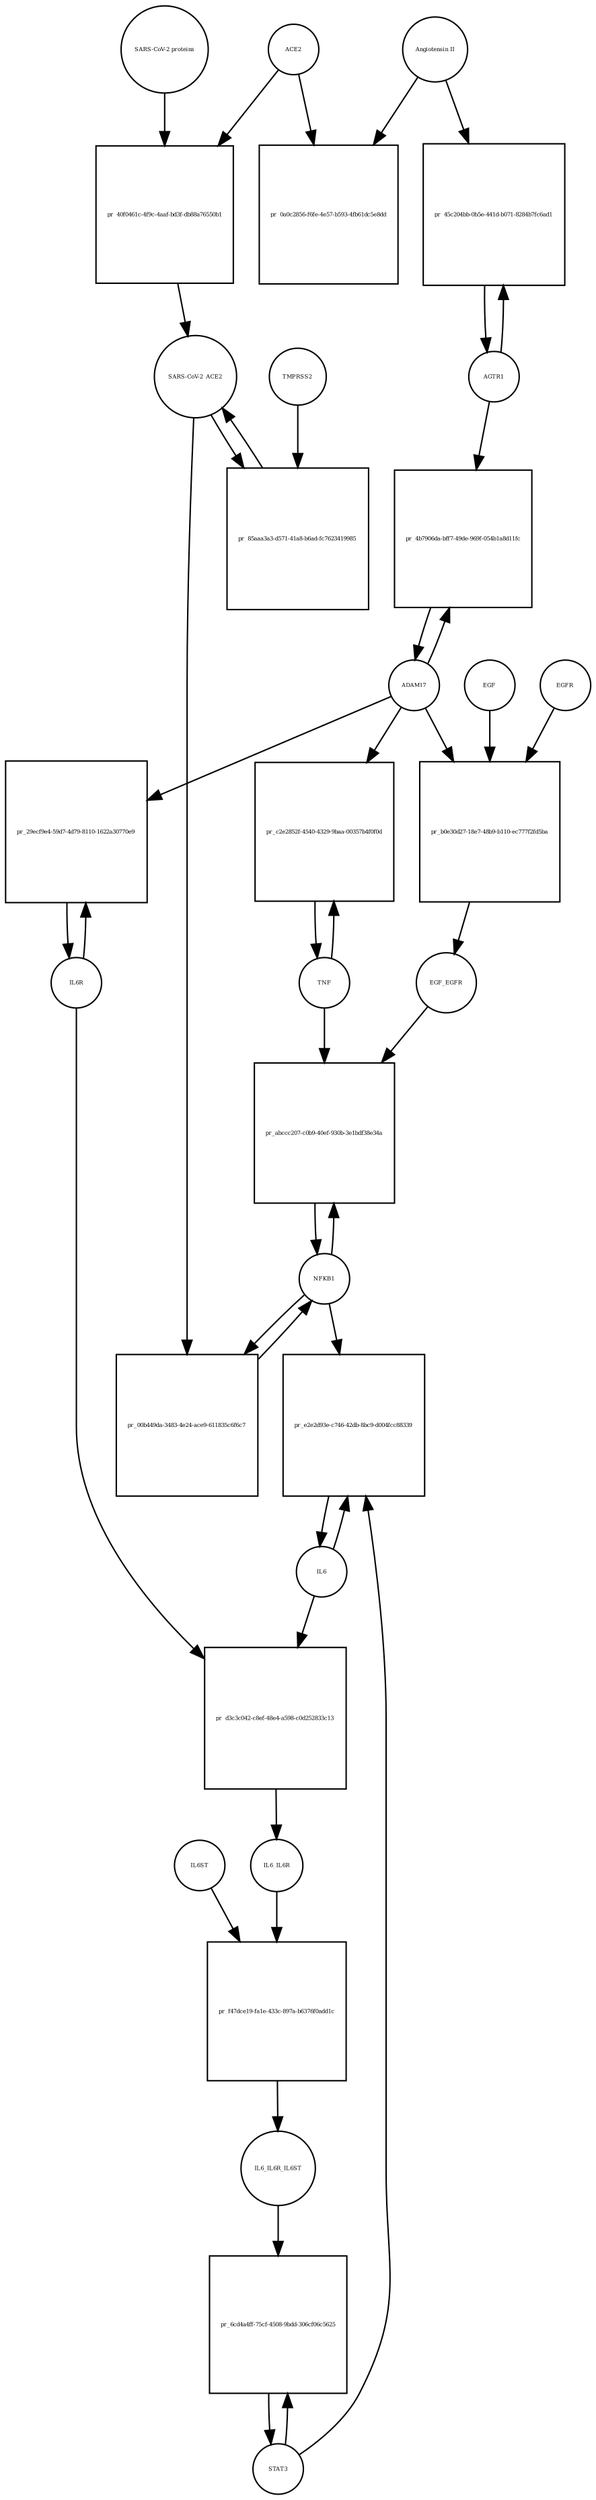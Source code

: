 strict digraph  {
"Angiotensin II" [annotation="", bipartite=0, cls="simple chemical", fontsize=4, label="Angiotensin II", shape=circle];
"pr_0a0c2856-f6fe-4e57-b593-4fb61dc5e8dd" [annotation="", bipartite=1, cls=process, fontsize=4, label="pr_0a0c2856-f6fe-4e57-b593-4fb61dc5e8dd", shape=square];
ACE2 [annotation="", bipartite=0, cls=macromolecule, fontsize=4, label=ACE2, shape=circle];
"pr_40f0461c-4f9c-4aaf-bd3f-db88a76550b1" [annotation="", bipartite=1, cls=process, fontsize=4, label="pr_40f0461c-4f9c-4aaf-bd3f-db88a76550b1", shape=square];
"SARS-CoV-2_ACE2" [annotation="", bipartite=0, cls=complex, fontsize=4, label="SARS-CoV-2_ACE2", shape=circle];
"SARS-CoV-2 proteins" [annotation="", bipartite=0, cls=macromolecule, fontsize=4, label="SARS-CoV-2 proteins", shape=circle];
"pr_85aaa3a3-d571-41a8-b6ad-fc7623419985" [annotation="", bipartite=1, cls=process, fontsize=4, label="pr_85aaa3a3-d571-41a8-b6ad-fc7623419985", shape=square];
TMPRSS2 [annotation="", bipartite=0, cls=macromolecule, fontsize=4, label=TMPRSS2, shape=circle];
NFKB1 [annotation="", bipartite=0, cls=macromolecule, fontsize=4, label=NFKB1, shape=circle];
"pr_00b449da-3483-4e24-ace9-611835c6f6c7" [annotation="", bipartite=1, cls=process, fontsize=4, label="pr_00b449da-3483-4e24-ace9-611835c6f6c7", shape=square];
"pr_abccc207-c0b9-40ef-930b-3e1bdf38e34a" [annotation="", bipartite=1, cls=process, fontsize=4, label="pr_abccc207-c0b9-40ef-930b-3e1bdf38e34a", shape=square];
EGF_EGFR [annotation="", bipartite=0, cls=complex, fontsize=4, label=EGF_EGFR, shape=circle];
TNF [annotation="", bipartite=0, cls=macromolecule, fontsize=4, label=TNF, shape=circle];
AGTR1 [annotation="", bipartite=0, cls=macromolecule, fontsize=4, label=AGTR1, shape=circle];
"pr_45c204bb-0b5e-441d-b071-8284b7fc6ad1" [annotation="", bipartite=1, cls=process, fontsize=4, label="pr_45c204bb-0b5e-441d-b071-8284b7fc6ad1", shape=square];
ADAM17 [annotation="", bipartite=0, cls=macromolecule, fontsize=4, label=ADAM17, shape=circle];
"pr_4b7906da-bff7-49de-969f-054b1a8d11fc" [annotation="", bipartite=1, cls=process, fontsize=4, label="pr_4b7906da-bff7-49de-969f-054b1a8d11fc", shape=square];
IL6R [annotation="", bipartite=0, cls=macromolecule, fontsize=4, label=IL6R, shape=circle];
"pr_29ecf9e4-59d7-4d79-8110-1622a30770e9" [annotation="", bipartite=1, cls=process, fontsize=4, label="pr_29ecf9e4-59d7-4d79-8110-1622a30770e9", shape=square];
EGFR [annotation="", bipartite=0, cls=macromolecule, fontsize=4, label=EGFR, shape=circle];
"pr_b0e30d27-18e7-48b9-b110-ec777f2fd5ba" [annotation="", bipartite=1, cls=process, fontsize=4, label="pr_b0e30d27-18e7-48b9-b110-ec777f2fd5ba", shape=square];
EGF [annotation="", bipartite=0, cls=macromolecule, fontsize=4, label=EGF, shape=circle];
"pr_c2e2852f-4540-4329-9baa-00357b4f0f0d" [annotation="", bipartite=1, cls=process, fontsize=4, label="pr_c2e2852f-4540-4329-9baa-00357b4f0f0d", shape=square];
"pr_d3c3c042-c8ef-48e4-a598-c0d252833c13" [annotation="", bipartite=1, cls=process, fontsize=4, label="pr_d3c3c042-c8ef-48e4-a598-c0d252833c13", shape=square];
IL6_IL6R [annotation="", bipartite=0, cls=complex, fontsize=4, label=IL6_IL6R, shape=circle];
IL6 [annotation="", bipartite=0, cls=macromolecule, fontsize=4, label=IL6, shape=circle];
"pr_f47dce19-fa1e-433c-897a-b6376f0add1c" [annotation="", bipartite=1, cls=process, fontsize=4, label="pr_f47dce19-fa1e-433c-897a-b6376f0add1c", shape=square];
IL6_IL6R_IL6ST [annotation="", bipartite=0, cls=complex, fontsize=4, label=IL6_IL6R_IL6ST, shape=circle];
IL6ST [annotation="", bipartite=0, cls=macromolecule, fontsize=4, label=IL6ST, shape=circle];
STAT3 [annotation="", bipartite=0, cls=macromolecule, fontsize=4, label=STAT3, shape=circle];
"pr_6cd4a4ff-75cf-4508-9bdd-306cf06c5625" [annotation="", bipartite=1, cls=process, fontsize=4, label="pr_6cd4a4ff-75cf-4508-9bdd-306cf06c5625", shape=square];
"pr_e2e2d93e-c746-42db-8bc9-d004fcc88339" [annotation="", bipartite=1, cls=process, fontsize=4, label="pr_e2e2d93e-c746-42db-8bc9-d004fcc88339", shape=square];
"Angiotensin II" -> "pr_0a0c2856-f6fe-4e57-b593-4fb61dc5e8dd"  [annotation="", interaction_type=consumption];
"Angiotensin II" -> "pr_45c204bb-0b5e-441d-b071-8284b7fc6ad1"  [annotation="", interaction_type=catalysis];
ACE2 -> "pr_0a0c2856-f6fe-4e57-b593-4fb61dc5e8dd"  [annotation="", interaction_type=catalysis];
ACE2 -> "pr_40f0461c-4f9c-4aaf-bd3f-db88a76550b1"  [annotation="", interaction_type=consumption];
"pr_40f0461c-4f9c-4aaf-bd3f-db88a76550b1" -> "SARS-CoV-2_ACE2"  [annotation="", interaction_type=production];
"SARS-CoV-2_ACE2" -> "pr_85aaa3a3-d571-41a8-b6ad-fc7623419985"  [annotation="", interaction_type=consumption];
"SARS-CoV-2_ACE2" -> "pr_00b449da-3483-4e24-ace9-611835c6f6c7"  [annotation="", interaction_type=stimulation];
"SARS-CoV-2 proteins" -> "pr_40f0461c-4f9c-4aaf-bd3f-db88a76550b1"  [annotation="", interaction_type=consumption];
"pr_85aaa3a3-d571-41a8-b6ad-fc7623419985" -> "SARS-CoV-2_ACE2"  [annotation="", interaction_type=production];
TMPRSS2 -> "pr_85aaa3a3-d571-41a8-b6ad-fc7623419985"  [annotation="", interaction_type=consumption];
NFKB1 -> "pr_00b449da-3483-4e24-ace9-611835c6f6c7"  [annotation="", interaction_type=consumption];
NFKB1 -> "pr_abccc207-c0b9-40ef-930b-3e1bdf38e34a"  [annotation="", interaction_type=consumption];
NFKB1 -> "pr_e2e2d93e-c746-42db-8bc9-d004fcc88339"  [annotation="", interaction_type=stimulation];
"pr_00b449da-3483-4e24-ace9-611835c6f6c7" -> NFKB1  [annotation="", interaction_type=production];
"pr_abccc207-c0b9-40ef-930b-3e1bdf38e34a" -> NFKB1  [annotation="", interaction_type=production];
EGF_EGFR -> "pr_abccc207-c0b9-40ef-930b-3e1bdf38e34a"  [annotation="", interaction_type=stimulation];
TNF -> "pr_abccc207-c0b9-40ef-930b-3e1bdf38e34a"  [annotation="", interaction_type=stimulation];
TNF -> "pr_c2e2852f-4540-4329-9baa-00357b4f0f0d"  [annotation="", interaction_type=consumption];
AGTR1 -> "pr_45c204bb-0b5e-441d-b071-8284b7fc6ad1"  [annotation="", interaction_type=consumption];
AGTR1 -> "pr_4b7906da-bff7-49de-969f-054b1a8d11fc"  [annotation="", interaction_type=catalysis];
"pr_45c204bb-0b5e-441d-b071-8284b7fc6ad1" -> AGTR1  [annotation="", interaction_type=production];
ADAM17 -> "pr_4b7906da-bff7-49de-969f-054b1a8d11fc"  [annotation="", interaction_type=consumption];
ADAM17 -> "pr_29ecf9e4-59d7-4d79-8110-1622a30770e9"  [annotation="", interaction_type=catalysis];
ADAM17 -> "pr_b0e30d27-18e7-48b9-b110-ec777f2fd5ba"  [annotation="", interaction_type=stimulation];
ADAM17 -> "pr_c2e2852f-4540-4329-9baa-00357b4f0f0d"  [annotation="", interaction_type=catalysis];
"pr_4b7906da-bff7-49de-969f-054b1a8d11fc" -> ADAM17  [annotation="", interaction_type=production];
IL6R -> "pr_29ecf9e4-59d7-4d79-8110-1622a30770e9"  [annotation="", interaction_type=consumption];
IL6R -> "pr_d3c3c042-c8ef-48e4-a598-c0d252833c13"  [annotation="", interaction_type=consumption];
"pr_29ecf9e4-59d7-4d79-8110-1622a30770e9" -> IL6R  [annotation="", interaction_type=production];
EGFR -> "pr_b0e30d27-18e7-48b9-b110-ec777f2fd5ba"  [annotation="", interaction_type=consumption];
"pr_b0e30d27-18e7-48b9-b110-ec777f2fd5ba" -> EGF_EGFR  [annotation="", interaction_type=production];
EGF -> "pr_b0e30d27-18e7-48b9-b110-ec777f2fd5ba"  [annotation="", interaction_type=consumption];
"pr_c2e2852f-4540-4329-9baa-00357b4f0f0d" -> TNF  [annotation="", interaction_type=production];
"pr_d3c3c042-c8ef-48e4-a598-c0d252833c13" -> IL6_IL6R  [annotation="", interaction_type=production];
IL6_IL6R -> "pr_f47dce19-fa1e-433c-897a-b6376f0add1c"  [annotation="", interaction_type=consumption];
IL6 -> "pr_d3c3c042-c8ef-48e4-a598-c0d252833c13"  [annotation="", interaction_type=consumption];
IL6 -> "pr_e2e2d93e-c746-42db-8bc9-d004fcc88339"  [annotation="", interaction_type=consumption];
"pr_f47dce19-fa1e-433c-897a-b6376f0add1c" -> IL6_IL6R_IL6ST  [annotation="", interaction_type=production];
IL6_IL6R_IL6ST -> "pr_6cd4a4ff-75cf-4508-9bdd-306cf06c5625"  [annotation="", interaction_type=catalysis];
IL6ST -> "pr_f47dce19-fa1e-433c-897a-b6376f0add1c"  [annotation="", interaction_type=consumption];
STAT3 -> "pr_6cd4a4ff-75cf-4508-9bdd-306cf06c5625"  [annotation="", interaction_type=consumption];
STAT3 -> "pr_e2e2d93e-c746-42db-8bc9-d004fcc88339"  [annotation="", interaction_type=stimulation];
"pr_6cd4a4ff-75cf-4508-9bdd-306cf06c5625" -> STAT3  [annotation="", interaction_type=production];
"pr_e2e2d93e-c746-42db-8bc9-d004fcc88339" -> IL6  [annotation="", interaction_type=production];
}
